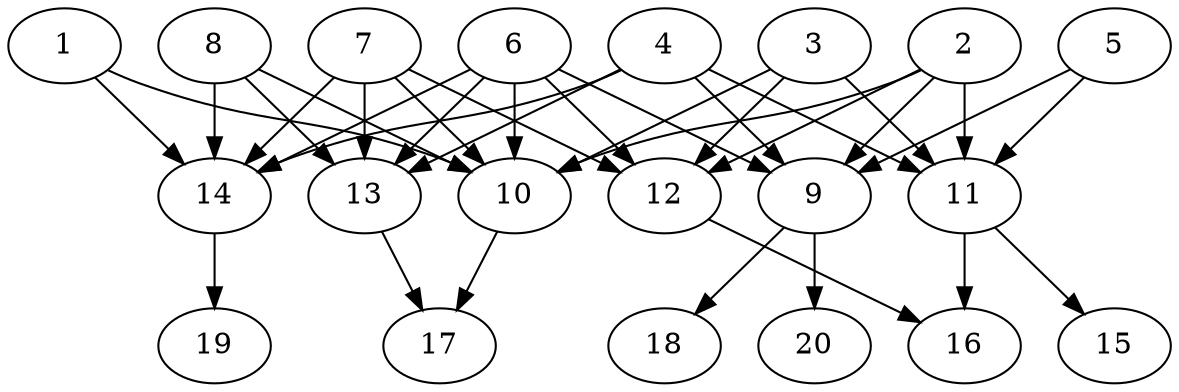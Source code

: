 // DAG automatically generated by daggen at Thu Oct  3 13:58:43 2019
// ./daggen --dot -n 20 --ccr 0.5 --fat 0.7 --regular 0.7 --density 0.7 --mindata 5242880 --maxdata 52428800 
digraph G {
  1 [size="92856320", alpha="0.19", expect_size="46428160"] 
  1 -> 10 [size ="46428160"]
  1 -> 14 [size ="46428160"]
  2 [size="38068224", alpha="0.19", expect_size="19034112"] 
  2 -> 9 [size ="19034112"]
  2 -> 10 [size ="19034112"]
  2 -> 11 [size ="19034112"]
  2 -> 12 [size ="19034112"]
  3 [size="58402816", alpha="0.06", expect_size="29201408"] 
  3 -> 10 [size ="29201408"]
  3 -> 11 [size ="29201408"]
  3 -> 12 [size ="29201408"]
  4 [size="12347392", alpha="0.04", expect_size="6173696"] 
  4 -> 9 [size ="6173696"]
  4 -> 11 [size ="6173696"]
  4 -> 13 [size ="6173696"]
  4 -> 14 [size ="6173696"]
  5 [size="85303296", alpha="0.17", expect_size="42651648"] 
  5 -> 9 [size ="42651648"]
  5 -> 11 [size ="42651648"]
  6 [size="72845312", alpha="0.15", expect_size="36422656"] 
  6 -> 9 [size ="36422656"]
  6 -> 10 [size ="36422656"]
  6 -> 12 [size ="36422656"]
  6 -> 13 [size ="36422656"]
  6 -> 14 [size ="36422656"]
  7 [size="83351552", alpha="0.17", expect_size="41675776"] 
  7 -> 10 [size ="41675776"]
  7 -> 12 [size ="41675776"]
  7 -> 13 [size ="41675776"]
  7 -> 14 [size ="41675776"]
  8 [size="51644416", alpha="0.07", expect_size="25822208"] 
  8 -> 10 [size ="25822208"]
  8 -> 13 [size ="25822208"]
  8 -> 14 [size ="25822208"]
  9 [size="61034496", alpha="0.10", expect_size="30517248"] 
  9 -> 18 [size ="30517248"]
  9 -> 20 [size ="30517248"]
  10 [size="27979776", alpha="0.12", expect_size="13989888"] 
  10 -> 17 [size ="13989888"]
  11 [size="51324928", alpha="0.18", expect_size="25662464"] 
  11 -> 15 [size ="25662464"]
  11 -> 16 [size ="25662464"]
  12 [size="44912640", alpha="0.06", expect_size="22456320"] 
  12 -> 16 [size ="22456320"]
  13 [size="38225920", alpha="0.12", expect_size="19112960"] 
  13 -> 17 [size ="19112960"]
  14 [size="67710976", alpha="0.10", expect_size="33855488"] 
  14 -> 19 [size ="33855488"]
  15 [size="88563712", alpha="0.06", expect_size="44281856"] 
  16 [size="74764288", alpha="0.19", expect_size="37382144"] 
  17 [size="49514496", alpha="0.17", expect_size="24757248"] 
  18 [size="33400832", alpha="0.16", expect_size="16700416"] 
  19 [size="65626112", alpha="0.04", expect_size="32813056"] 
  20 [size="18835456", alpha="0.05", expect_size="9417728"] 
}
